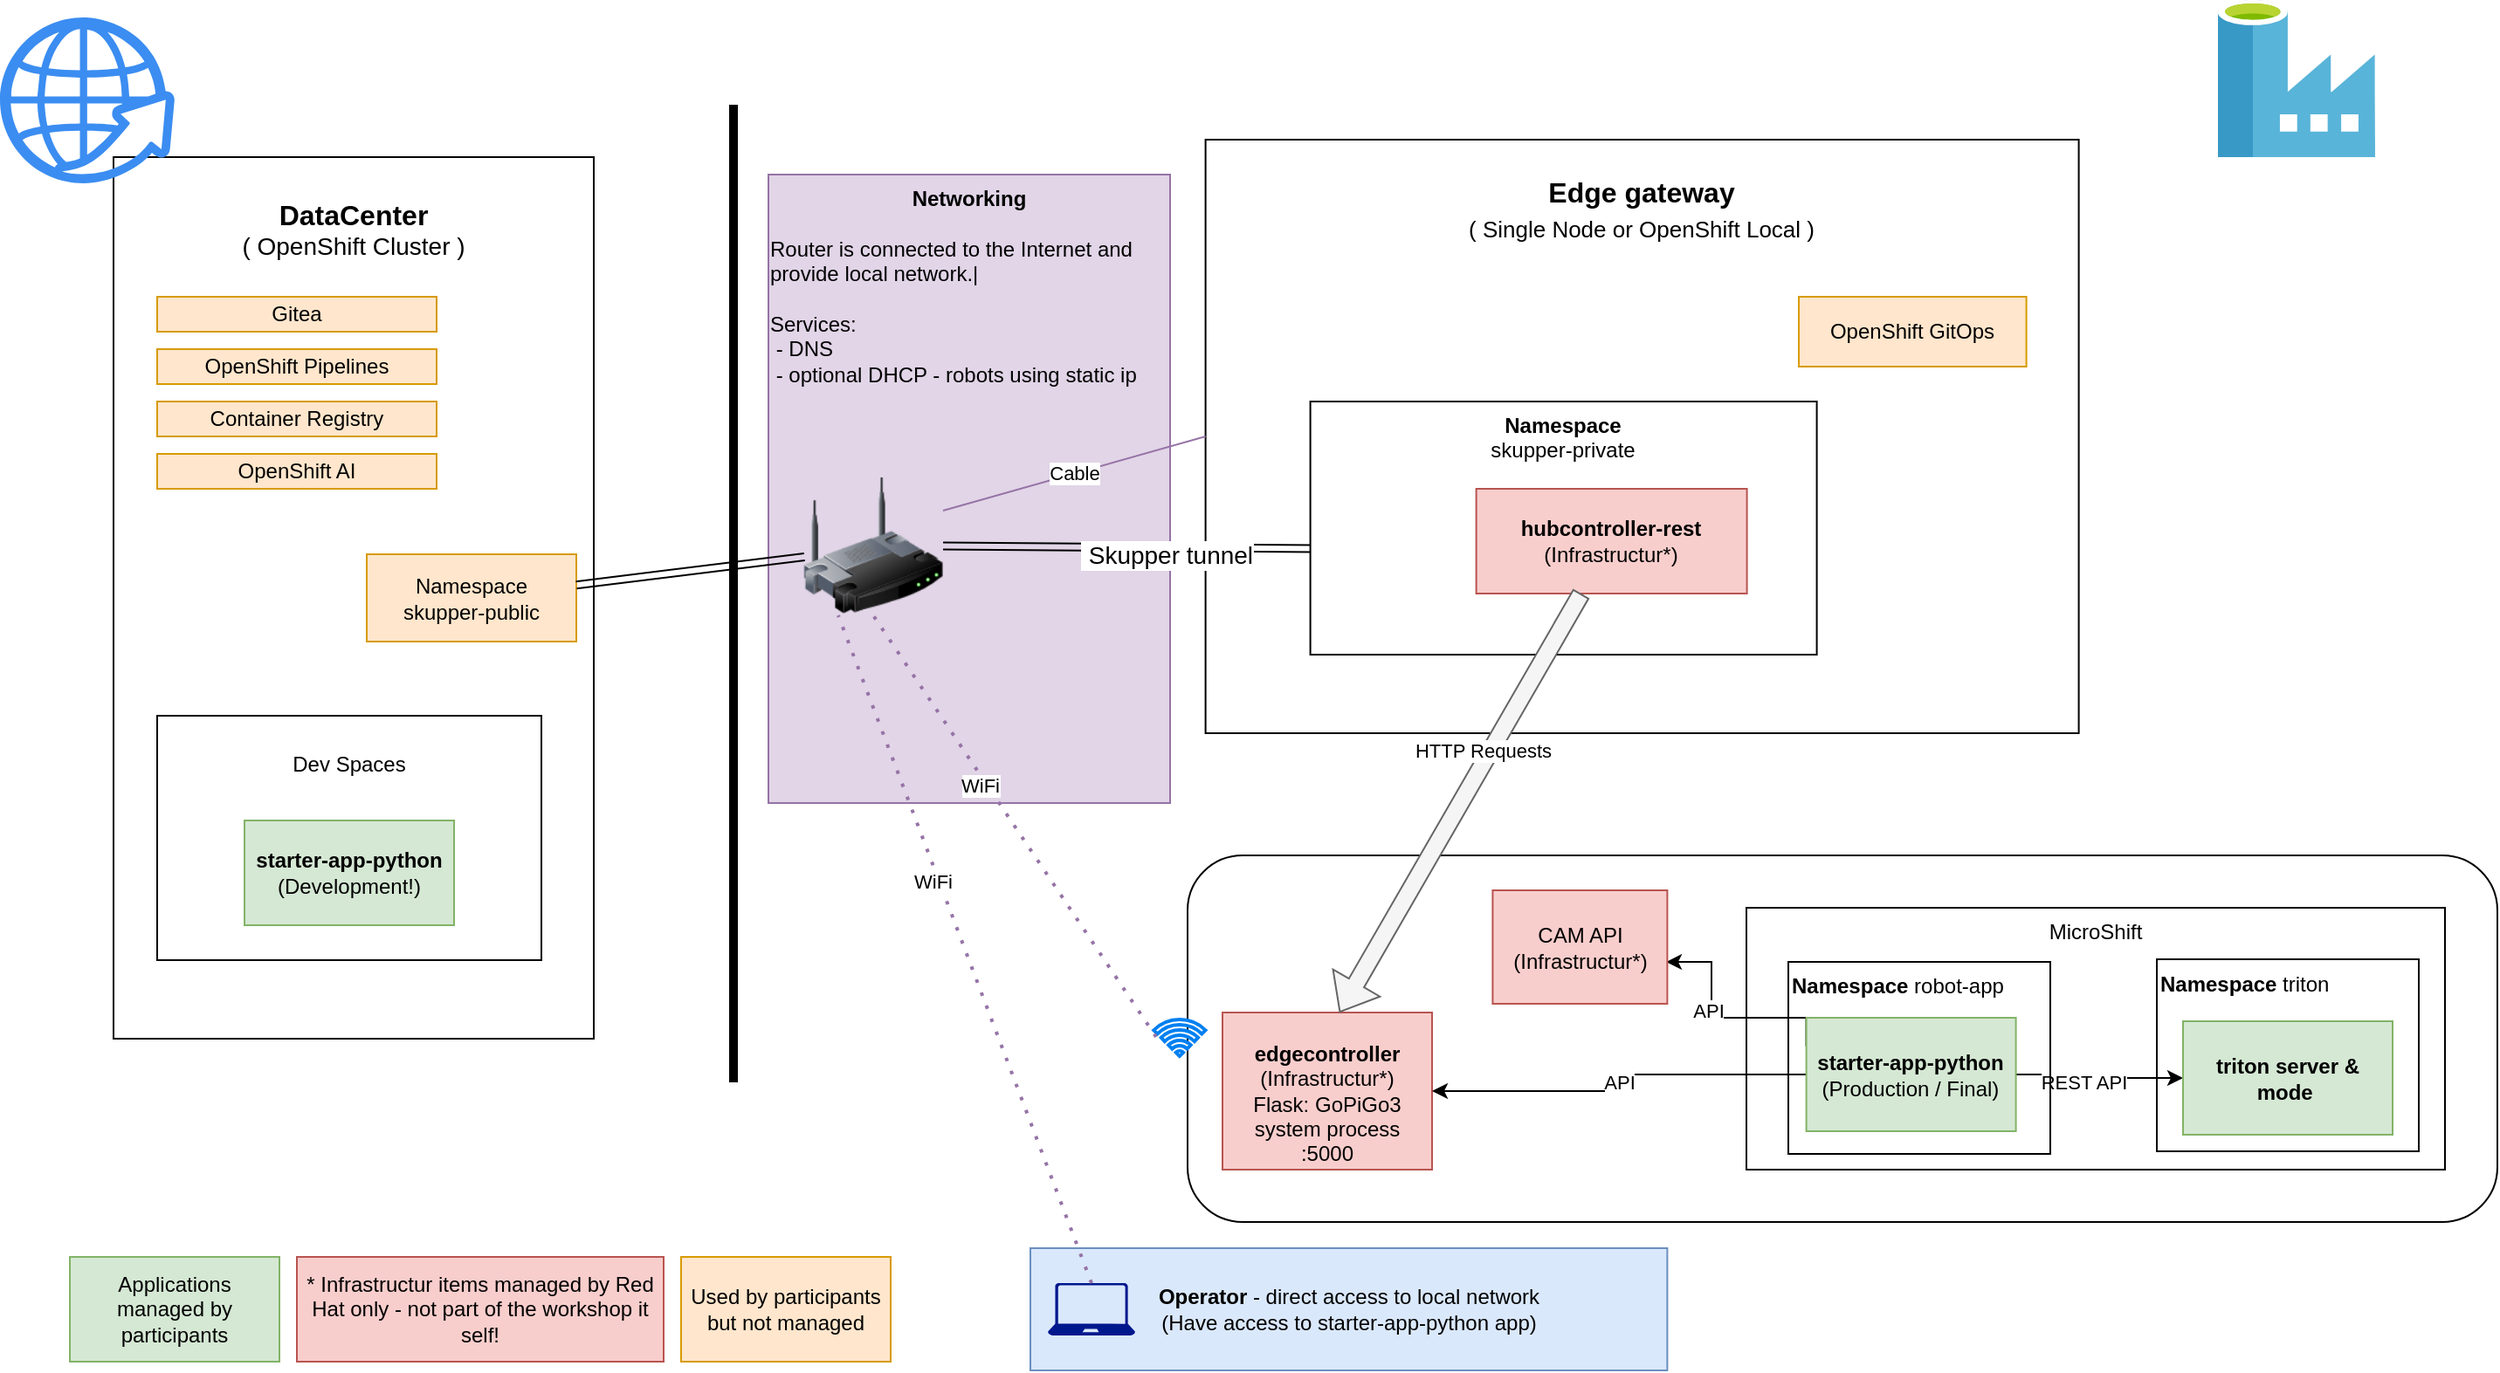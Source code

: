 <mxfile version="24.6.4" type="device">
  <diagram name="Page-1" id="Q07v23xAye6RxvADJUx6">
    <mxGraphModel dx="2074" dy="1146" grid="1" gridSize="10" guides="1" tooltips="1" connect="1" arrows="1" fold="1" page="1" pageScale="1" pageWidth="1169" pageHeight="827" math="0" shadow="0">
      <root>
        <mxCell id="0" />
        <mxCell id="1" parent="0" />
        <mxCell id="3bambesY4lkLLAI-RDyX-18" value="&lt;b&gt;Operator&lt;/b&gt; - direct access to local network&lt;br&gt;(Have access to starter-app-python app)" style="text;html=1;strokeColor=#6c8ebf;fillColor=#dae8fc;align=center;verticalAlign=middle;whiteSpace=wrap;rounded=0;" parent="1" vertex="1">
          <mxGeometry x="610" y="735" width="364.7" height="70" as="geometry" />
        </mxCell>
        <mxCell id="3bambesY4lkLLAI-RDyX-14" value="&lt;div&gt;&lt;div align=&quot;center&quot;&gt;&lt;b&gt;Networking&lt;/b&gt;&lt;br&gt;&lt;/div&gt;&lt;br&gt;&lt;div align=&quot;left&quot;&gt;Router is connected to the Internet and provide local network.|&lt;br&gt;&lt;br&gt;Services:&lt;/div&gt;&lt;div align=&quot;left&quot;&gt;&amp;nbsp;- DNS&lt;/div&gt;&lt;div align=&quot;left&quot;&gt;&amp;nbsp;- optional DHCP - robots using static ip&lt;br&gt;&lt;/div&gt;&lt;/div&gt;" style="text;html=1;strokeColor=#9673a6;fillColor=#e1d5e7;align=center;verticalAlign=top;whiteSpace=wrap;rounded=0;horizontal=1;" parent="1" vertex="1">
          <mxGeometry x="460" y="120" width="230" height="360" as="geometry" />
        </mxCell>
        <mxCell id="Y7x5n66CxU2vdpoZQT9u-1" value="&lt;div align=&quot;center&quot;&gt;&lt;font style=&quot;font-size: 14px;&quot;&gt;&lt;b&gt;&lt;br&gt;&lt;/b&gt;&lt;/font&gt;&lt;/div&gt;&lt;div style=&quot;font-size: 16px;&quot; align=&quot;center&quot;&gt;&lt;font style=&quot;font-size: 16px;&quot;&gt;&lt;b&gt;DataCenter&lt;/b&gt;&lt;/font&gt;&lt;/div&gt;&lt;div style=&quot;font-size: 14px;&quot; align=&quot;center&quot;&gt;&lt;font style=&quot;font-size: 14px;&quot;&gt;&lt;span style=&quot;&quot;&gt;( OpenShift Cluster )&lt;/span&gt;&lt;font style=&quot;font-size: 14px;&quot;&gt;&lt;br&gt;&lt;/font&gt;&lt;/font&gt;&lt;/div&gt;" style="rounded=0;whiteSpace=wrap;html=1;align=center;verticalAlign=top;" parent="1" vertex="1">
          <mxGeometry x="85" y="110" width="275" height="505" as="geometry" />
        </mxCell>
        <mxCell id="Y7x5n66CxU2vdpoZQT9u-2" value="" style="sketch=0;html=1;aspect=fixed;strokeColor=none;shadow=0;fillColor=#3B8DF1;verticalAlign=top;labelPosition=center;verticalLabelPosition=bottom;shape=mxgraph.gcp2.globe_world" parent="1" vertex="1">
          <mxGeometry x="20" y="30" width="100" height="95" as="geometry" />
        </mxCell>
        <mxCell id="Y7x5n66CxU2vdpoZQT9u-3" value="" style="endArrow=none;html=1;rounded=0;strokeWidth=5;" parent="1" edge="1">
          <mxGeometry width="50" height="50" relative="1" as="geometry">
            <mxPoint x="440" y="640" as="sourcePoint" />
            <mxPoint x="440" y="80" as="targetPoint" />
          </mxGeometry>
        </mxCell>
        <mxCell id="Y7x5n66CxU2vdpoZQT9u-6" value="&lt;div align=&quot;center&quot;&gt;&lt;b&gt;&lt;br&gt;&lt;/b&gt;&lt;/div&gt;&lt;div style=&quot;font-size: 16px;&quot; align=&quot;center&quot;&gt;&lt;b&gt;Edge gateway&lt;/b&gt;&lt;br&gt;&lt;font style=&quot;font-size: 13px;&quot;&gt;( Single Node or OpenShift Local )&lt;/font&gt;&lt;br&gt;&lt;/div&gt;" style="rounded=0;whiteSpace=wrap;html=1;verticalAlign=top;align=center;" parent="1" vertex="1">
          <mxGeometry x="710.3" y="100" width="500" height="340" as="geometry" />
        </mxCell>
        <mxCell id="Y7x5n66CxU2vdpoZQT9u-5" value="" style="shape=link;html=1;rounded=0;entryX=0.008;entryY=0.581;entryDx=0;entryDy=0;entryPerimeter=0;" parent="1" source="3bambesY4lkLLAI-RDyX-1" target="Y7x5n66CxU2vdpoZQT9u-8" edge="1">
          <mxGeometry width="100" relative="1" as="geometry">
            <mxPoint x="510" y="400" as="sourcePoint" />
            <mxPoint x="610" y="400" as="targetPoint" />
          </mxGeometry>
        </mxCell>
        <mxCell id="4Dibi0irPK0UU5uyRhIs-1" value="&amp;nbsp;Skupper tunnel " style="edgeLabel;html=1;align=center;verticalAlign=middle;resizable=0;points=[];fontSize=14;" parent="Y7x5n66CxU2vdpoZQT9u-5" vertex="1" connectable="0">
          <mxGeometry x="0.202" y="-4" relative="1" as="geometry">
            <mxPoint as="offset" />
          </mxGeometry>
        </mxCell>
        <mxCell id="Y7x5n66CxU2vdpoZQT9u-7" value="Namespace&lt;br&gt;skupper-public" style="rounded=0;whiteSpace=wrap;html=1;fillColor=#ffe6cc;strokeColor=#d79b00;" parent="1" vertex="1">
          <mxGeometry x="230" y="337.5" width="120" height="50" as="geometry" />
        </mxCell>
        <mxCell id="Y7x5n66CxU2vdpoZQT9u-8" value="&lt;b&gt;Namespace&lt;br&gt;&lt;/b&gt;skupper-private" style="rounded=0;whiteSpace=wrap;html=1;align=center;verticalAlign=top;" parent="1" vertex="1">
          <mxGeometry x="770.3" y="250" width="290" height="145" as="geometry" />
        </mxCell>
        <mxCell id="Y7x5n66CxU2vdpoZQT9u-10" value="1" style="rounded=1;whiteSpace=wrap;html=1;" parent="1" vertex="1">
          <mxGeometry x="700" y="510" width="750" height="210" as="geometry" />
        </mxCell>
        <mxCell id="Y7x5n66CxU2vdpoZQT9u-9" value="" style="shape=image;html=1;verticalAlign=top;verticalLabelPosition=bottom;labelBackgroundColor=#ffffff;imageAspect=0;aspect=fixed;image=https://cdn1.iconfinder.com/data/icons/unicons-line-vol-5/24/robot-128.png" parent="1" vertex="1">
          <mxGeometry x="710" y="520" width="69" height="69" as="geometry" />
        </mxCell>
        <mxCell id="Y7x5n66CxU2vdpoZQT9u-12" value="&lt;b&gt;hubcontroller-rest&lt;/b&gt;&lt;br&gt;(Infrastructur*)" style="rounded=0;whiteSpace=wrap;html=1;fillColor=#f8cecc;strokeColor=#b85450;" parent="1" vertex="1">
          <mxGeometry x="865.3" y="300" width="155" height="60" as="geometry" />
        </mxCell>
        <mxCell id="Y7x5n66CxU2vdpoZQT9u-14" value="&lt;div&gt;&lt;br&gt;&lt;/div&gt;&lt;div&gt;&lt;b&gt;edgecontroller&lt;/b&gt;&lt;br&gt;&lt;/div&gt;(Infrastructur*)&lt;div&gt;Flask: GoPiGo3 &lt;br&gt;&lt;/div&gt;&lt;div&gt;system process&lt;/div&gt;&lt;div&gt;:5000&lt;br&gt;&lt;/div&gt;" style="rounded=0;whiteSpace=wrap;html=1;fillColor=#f8cecc;strokeColor=#b85450;" parent="1" vertex="1">
          <mxGeometry x="720" y="600" width="120" height="90" as="geometry" />
        </mxCell>
        <mxCell id="Y7x5n66CxU2vdpoZQT9u-18" value="" style="shape=flexArrow;endArrow=classic;html=1;rounded=0;entryX=0.558;entryY=0;entryDx=0;entryDy=0;fillColor=#f5f5f5;strokeColor=#666666;entryPerimeter=0;" parent="1" source="Y7x5n66CxU2vdpoZQT9u-12" target="Y7x5n66CxU2vdpoZQT9u-14" edge="1">
          <mxGeometry width="50" height="50" relative="1" as="geometry">
            <mxPoint x="790" y="600" as="sourcePoint" />
            <mxPoint x="840" y="550" as="targetPoint" />
          </mxGeometry>
        </mxCell>
        <mxCell id="4Dibi0irPK0UU5uyRhIs-32" value="HTTP Requests" style="edgeLabel;html=1;align=center;verticalAlign=middle;resizable=0;points=[];" parent="Y7x5n66CxU2vdpoZQT9u-18" vertex="1" connectable="0">
          <mxGeometry x="-0.234" y="-4" relative="1" as="geometry">
            <mxPoint as="offset" />
          </mxGeometry>
        </mxCell>
        <mxCell id="4Dibi0irPK0UU5uyRhIs-9" value="MicroShift" style="rounded=0;whiteSpace=wrap;html=1;verticalAlign=top;" parent="1" vertex="1">
          <mxGeometry x="1020" y="540" width="400" height="150" as="geometry" />
        </mxCell>
        <mxCell id="4Dibi0irPK0UU5uyRhIs-18" style="edgeStyle=orthogonalEdgeStyle;rounded=0;orthogonalLoop=1;jettySize=auto;html=1;exitX=1;exitY=0.5;exitDx=0;exitDy=0;" parent="1" source="Y7x5n66CxU2vdpoZQT9u-15" target="aIdql1TslKtJQBLzpVFt-9" edge="1">
          <mxGeometry relative="1" as="geometry">
            <mxPoint x="1213" y="590.5" as="targetPoint" />
          </mxGeometry>
        </mxCell>
        <mxCell id="4Dibi0irPK0UU5uyRhIs-19" value="REST API" style="edgeLabel;html=1;align=center;verticalAlign=middle;resizable=0;points=[];" parent="4Dibi0irPK0UU5uyRhIs-18" vertex="1" connectable="0">
          <mxGeometry x="-0.217" y="-3" relative="1" as="geometry">
            <mxPoint y="1" as="offset" />
          </mxGeometry>
        </mxCell>
        <mxCell id="4Dibi0irPK0UU5uyRhIs-21" value="API" style="edgeStyle=orthogonalEdgeStyle;rounded=0;orthogonalLoop=1;jettySize=auto;html=1;exitX=0;exitY=0.5;exitDx=0;exitDy=0;entryX=1;entryY=0.5;entryDx=0;entryDy=0;endArrow=classic;endFill=1;startArrow=none;startFill=0;" parent="1" source="Y7x5n66CxU2vdpoZQT9u-15" target="Y7x5n66CxU2vdpoZQT9u-14" edge="1">
          <mxGeometry relative="1" as="geometry" />
        </mxCell>
        <mxCell id="4Dibi0irPK0UU5uyRhIs-23" style="edgeStyle=orthogonalEdgeStyle;rounded=0;orthogonalLoop=1;jettySize=auto;html=1;exitX=0;exitY=0.25;exitDx=0;exitDy=0;entryX=0.993;entryY=0.631;entryDx=0;entryDy=0;entryPerimeter=0;" parent="1" source="Y7x5n66CxU2vdpoZQT9u-15" target="4Dibi0irPK0UU5uyRhIs-22" edge="1">
          <mxGeometry relative="1" as="geometry">
            <Array as="points">
              <mxPoint x="1000" y="603" />
              <mxPoint x="1000" y="571" />
            </Array>
          </mxGeometry>
        </mxCell>
        <mxCell id="4Dibi0irPK0UU5uyRhIs-24" value="API" style="edgeLabel;html=1;align=center;verticalAlign=middle;resizable=0;points=[];" parent="4Dibi0irPK0UU5uyRhIs-23" vertex="1" connectable="0">
          <mxGeometry x="0.17" y="2" relative="1" as="geometry">
            <mxPoint as="offset" />
          </mxGeometry>
        </mxCell>
        <mxCell id="4Dibi0irPK0UU5uyRhIs-7" value="&lt;br&gt;Dev Spaces" style="rounded=0;whiteSpace=wrap;html=1;verticalAlign=top;" parent="1" vertex="1">
          <mxGeometry x="110" y="430" width="220" height="140" as="geometry" />
        </mxCell>
        <mxCell id="4Dibi0irPK0UU5uyRhIs-2" value="&lt;div&gt;&lt;b&gt;starter-app-python&lt;/b&gt;&lt;/div&gt;(Development!)" style="rounded=0;whiteSpace=wrap;html=1;fillColor=#d5e8d4;strokeColor=#82b366;" parent="1" vertex="1">
          <mxGeometry x="160" y="490" width="120" height="60" as="geometry" />
        </mxCell>
        <mxCell id="4Dibi0irPK0UU5uyRhIs-11" value="Gitea" style="rounded=0;whiteSpace=wrap;html=1;fillColor=#ffe6cc;strokeColor=#d79b00;" parent="1" vertex="1">
          <mxGeometry x="110" y="190" width="160" height="20" as="geometry" />
        </mxCell>
        <mxCell id="4Dibi0irPK0UU5uyRhIs-12" value="&lt;div&gt;OpenShift&amp;nbsp;&lt;span style=&quot;background-color: initial;&quot;&gt;Pipelines&lt;/span&gt;&lt;/div&gt;" style="rounded=0;whiteSpace=wrap;html=1;fillColor=#ffe6cc;strokeColor=#d79b00;" parent="1" vertex="1">
          <mxGeometry x="110" y="220" width="160" height="20" as="geometry" />
        </mxCell>
        <mxCell id="4Dibi0irPK0UU5uyRhIs-13" value="&lt;div&gt;OpenShift&amp;nbsp;&lt;span style=&quot;background-color: initial;&quot;&gt;GitOps&lt;/span&gt;&lt;/div&gt;" style="rounded=0;whiteSpace=wrap;html=1;fillColor=#ffe6cc;strokeColor=#d79b00;" parent="1" vertex="1">
          <mxGeometry x="1050" y="190" width="130.3" height="40" as="geometry" />
        </mxCell>
        <mxCell id="4Dibi0irPK0UU5uyRhIs-14" value="&lt;div&gt;Container&amp;nbsp;&lt;span style=&quot;background-color: initial;&quot;&gt;Registry&lt;/span&gt;&lt;/div&gt;" style="rounded=0;whiteSpace=wrap;html=1;fillColor=#ffe6cc;strokeColor=#d79b00;" parent="1" vertex="1">
          <mxGeometry x="110" y="250" width="160" height="20" as="geometry" />
        </mxCell>
        <mxCell id="4Dibi0irPK0UU5uyRhIs-15" value="" style="image;sketch=0;aspect=fixed;html=1;points=[];align=center;fontSize=12;image=img/lib/mscae/Data_Factory.svg;" parent="1" vertex="1">
          <mxGeometry x="1290" y="20" width="90" height="90" as="geometry" />
        </mxCell>
        <mxCell id="4Dibi0irPK0UU5uyRhIs-22" value="&lt;div&gt;CAM API&lt;/div&gt;&lt;div&gt;(Infrastructur*)&lt;br&gt;&lt;/div&gt;" style="rounded=0;whiteSpace=wrap;html=1;fillColor=#f8cecc;strokeColor=#b85450;" parent="1" vertex="1">
          <mxGeometry x="874.7" y="530" width="100" height="65" as="geometry" />
        </mxCell>
        <mxCell id="4Dibi0irPK0UU5uyRhIs-26" value="Applications managed by participants" style="rounded=0;whiteSpace=wrap;html=1;fillColor=#d5e8d4;strokeColor=#82b366;" parent="1" vertex="1">
          <mxGeometry x="60" y="740" width="120" height="60" as="geometry" />
        </mxCell>
        <mxCell id="4Dibi0irPK0UU5uyRhIs-28" value="* Infrastructur items managed by Red Hat only - not part of the workshop it self!" style="rounded=0;whiteSpace=wrap;html=1;fillColor=#f8cecc;strokeColor=#b85450;" parent="1" vertex="1">
          <mxGeometry x="190" y="740" width="210" height="60" as="geometry" />
        </mxCell>
        <mxCell id="4Dibi0irPK0UU5uyRhIs-29" value="Used by participants but not managed" style="rounded=0;whiteSpace=wrap;html=1;fillColor=#ffe6cc;strokeColor=#d79b00;" parent="1" vertex="1">
          <mxGeometry x="410" y="740" width="120" height="60" as="geometry" />
        </mxCell>
        <mxCell id="3bambesY4lkLLAI-RDyX-2" value="" style="html=1;verticalLabelPosition=bottom;align=center;labelBackgroundColor=#ffffff;verticalAlign=top;strokeWidth=2;strokeColor=#0080F0;shadow=0;dashed=0;shape=mxgraph.ios7.icons.wifi;pointerEvents=1" parent="1" vertex="1">
          <mxGeometry x="680.6" y="604" width="29.7" height="21" as="geometry" />
        </mxCell>
        <mxCell id="3bambesY4lkLLAI-RDyX-6" value="" style="shape=link;html=1;rounded=0;entryX=0.008;entryY=0.581;entryDx=0;entryDy=0;entryPerimeter=0;" parent="1" source="Y7x5n66CxU2vdpoZQT9u-7" target="3bambesY4lkLLAI-RDyX-1" edge="1">
          <mxGeometry width="100" relative="1" as="geometry">
            <mxPoint x="350" y="336" as="sourcePoint" />
            <mxPoint x="682" y="344" as="targetPoint" />
          </mxGeometry>
        </mxCell>
        <mxCell id="3bambesY4lkLLAI-RDyX-1" value="" style="image;html=1;image=img/lib/clip_art/networking/Wireless_Router_128x128.png" parent="1" vertex="1">
          <mxGeometry x="480" y="292.5" width="80" height="80" as="geometry" />
        </mxCell>
        <mxCell id="3bambesY4lkLLAI-RDyX-8" value="" style="endArrow=none;dashed=1;html=1;dashPattern=1 3;strokeWidth=2;rounded=0;exitX=0.047;exitY=0.476;exitDx=0;exitDy=0;exitPerimeter=0;entryX=0.5;entryY=1;entryDx=0;entryDy=0;fillColor=#e1d5e7;strokeColor=#9673a6;" parent="1" source="3bambesY4lkLLAI-RDyX-2" target="3bambesY4lkLLAI-RDyX-1" edge="1">
          <mxGeometry width="50" height="50" relative="1" as="geometry">
            <mxPoint x="560" y="490" as="sourcePoint" />
            <mxPoint x="610" y="440" as="targetPoint" />
          </mxGeometry>
        </mxCell>
        <mxCell id="3bambesY4lkLLAI-RDyX-9" value="WiFi" style="edgeLabel;html=1;align=center;verticalAlign=middle;resizable=0;points=[];" parent="3bambesY4lkLLAI-RDyX-8" vertex="1" connectable="0">
          <mxGeometry x="0.209" y="4" relative="1" as="geometry">
            <mxPoint as="offset" />
          </mxGeometry>
        </mxCell>
        <mxCell id="3bambesY4lkLLAI-RDyX-10" value="Cable" style="endArrow=none;html=1;rounded=0;entryX=0;entryY=0.5;entryDx=0;entryDy=0;exitX=1;exitY=0.25;exitDx=0;exitDy=0;fillColor=#e1d5e7;strokeColor=#9673a6;" parent="1" source="3bambesY4lkLLAI-RDyX-1" target="Y7x5n66CxU2vdpoZQT9u-6" edge="1">
          <mxGeometry width="50" height="50" relative="1" as="geometry">
            <mxPoint x="560" y="250" as="sourcePoint" />
            <mxPoint x="610" y="200" as="targetPoint" />
          </mxGeometry>
        </mxCell>
        <mxCell id="3bambesY4lkLLAI-RDyX-15" value="" style="sketch=0;aspect=fixed;pointerEvents=1;shadow=0;dashed=0;html=1;strokeColor=none;labelPosition=center;verticalLabelPosition=bottom;verticalAlign=top;align=center;fillColor=#00188D;shape=mxgraph.azure.laptop" parent="1" vertex="1">
          <mxGeometry x="620" y="755" width="50" height="30" as="geometry" />
        </mxCell>
        <mxCell id="3bambesY4lkLLAI-RDyX-16" value="" style="endArrow=none;dashed=1;html=1;dashPattern=1 3;strokeWidth=2;rounded=0;exitX=0.5;exitY=0;exitDx=0;exitDy=0;exitPerimeter=0;entryX=0.25;entryY=1;entryDx=0;entryDy=0;fillColor=#e1d5e7;strokeColor=#9673a6;" parent="1" source="3bambesY4lkLLAI-RDyX-15" target="3bambesY4lkLLAI-RDyX-1" edge="1">
          <mxGeometry width="50" height="50" relative="1" as="geometry">
            <mxPoint x="692" y="624" as="sourcePoint" />
            <mxPoint x="530" y="383" as="targetPoint" />
          </mxGeometry>
        </mxCell>
        <mxCell id="3bambesY4lkLLAI-RDyX-17" value="WiFi" style="edgeLabel;html=1;align=center;verticalAlign=middle;resizable=0;points=[];" parent="3bambesY4lkLLAI-RDyX-16" vertex="1" connectable="0">
          <mxGeometry x="0.209" y="4" relative="1" as="geometry">
            <mxPoint as="offset" />
          </mxGeometry>
        </mxCell>
        <mxCell id="aIdql1TslKtJQBLzpVFt-4" value="&lt;div&gt;OpenShift AI&lt;/div&gt;" style="rounded=0;whiteSpace=wrap;html=1;fillColor=#ffe6cc;strokeColor=#d79b00;" vertex="1" parent="1">
          <mxGeometry x="110" y="280" width="160" height="20" as="geometry" />
        </mxCell>
        <mxCell id="aIdql1TslKtJQBLzpVFt-5" value="&lt;b&gt;Namespace&amp;nbsp;&lt;/b&gt;robot-app" style="rounded=0;whiteSpace=wrap;html=1;align=left;verticalAlign=top;fillColor=none;" vertex="1" parent="1">
          <mxGeometry x="1044" y="571" width="150" height="110" as="geometry" />
        </mxCell>
        <mxCell id="Y7x5n66CxU2vdpoZQT9u-15" value="&lt;div&gt;&lt;b&gt;starter-app-python&lt;/b&gt;&lt;/div&gt;&lt;div&gt;(Production / Final)&lt;br&gt;&lt;/div&gt;" style="rounded=0;whiteSpace=wrap;html=1;fillColor=#d5e8d4;strokeColor=#82b366;" parent="1" vertex="1">
          <mxGeometry x="1054.3" y="603" width="120" height="65" as="geometry" />
        </mxCell>
        <mxCell id="aIdql1TslKtJQBLzpVFt-8" value="&lt;b&gt;Namespace &lt;/b&gt;triton" style="rounded=0;whiteSpace=wrap;html=1;align=left;verticalAlign=top;fillColor=none;" vertex="1" parent="1">
          <mxGeometry x="1255" y="569.5" width="150" height="110" as="geometry" />
        </mxCell>
        <mxCell id="aIdql1TslKtJQBLzpVFt-9" value="&lt;div&gt;&lt;span style=&quot;background-color: initial;&quot;&gt;&lt;b&gt;triton server &amp;amp; mode&amp;nbsp;&lt;/b&gt;&lt;/span&gt;&lt;br&gt;&lt;/div&gt;" style="rounded=0;whiteSpace=wrap;html=1;fillColor=#d5e8d4;strokeColor=#82b366;" vertex="1" parent="1">
          <mxGeometry x="1270" y="605" width="120" height="65" as="geometry" />
        </mxCell>
      </root>
    </mxGraphModel>
  </diagram>
</mxfile>
